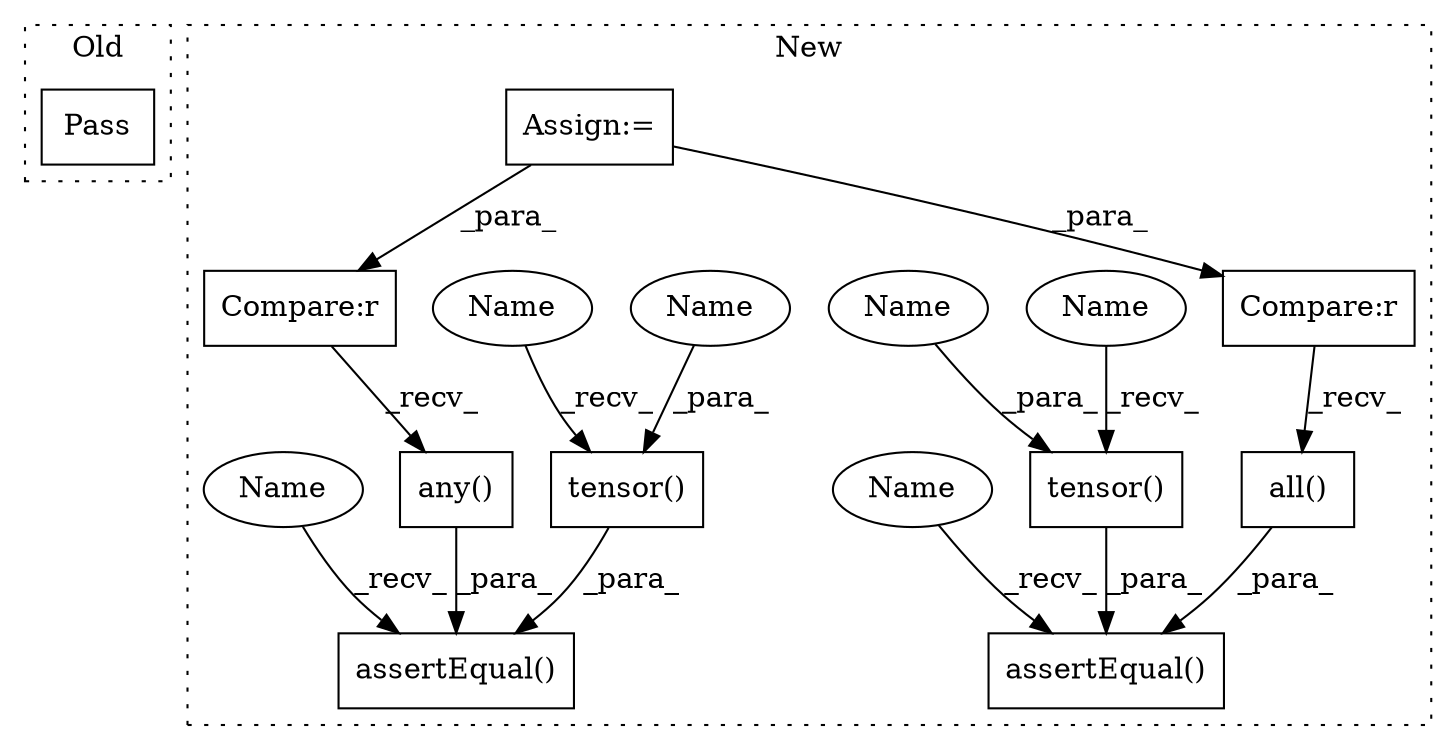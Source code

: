 digraph G {
subgraph cluster0 {
1 [label="Pass" a="62" s="2585" l="4" shape="box"];
label = "Old";
style="dotted";
}
subgraph cluster1 {
2 [label="any()" a="75" s="3651" l="36" shape="box"];
3 [label="assertEqual()" a="75" s="3634,3707" l="17,1" shape="box"];
4 [label="assertEqual()" a="75" s="3739,3812" l="17,1" shape="box"];
5 [label="tensor()" a="75" s="3689,3706" l="13,1" shape="box"];
6 [label="tensor()" a="75" s="3794,3811" l="13,1" shape="box"];
7 [label="all()" a="75" s="3756" l="36" shape="box"];
8 [label="Compare:r" a="40" s="3651" l="30" shape="box"];
9 [label="Compare:r" a="40" s="3756" l="30" shape="box"];
10 [label="Assign:=" a="68" s="2846" l="3" shape="box"];
11 [label="Name" a="87" s="3794" l="5" shape="ellipse"];
12 [label="Name" a="87" s="3689" l="5" shape="ellipse"];
13 [label="Name" a="87" s="3807" l="4" shape="ellipse"];
14 [label="Name" a="87" s="3702" l="4" shape="ellipse"];
15 [label="Name" a="87" s="3739" l="4" shape="ellipse"];
16 [label="Name" a="87" s="3634" l="4" shape="ellipse"];
label = "New";
style="dotted";
}
2 -> 3 [label="_para_"];
5 -> 3 [label="_para_"];
6 -> 4 [label="_para_"];
7 -> 4 [label="_para_"];
8 -> 2 [label="_recv_"];
9 -> 7 [label="_recv_"];
10 -> 8 [label="_para_"];
10 -> 9 [label="_para_"];
11 -> 6 [label="_recv_"];
12 -> 5 [label="_recv_"];
13 -> 6 [label="_para_"];
14 -> 5 [label="_para_"];
15 -> 4 [label="_recv_"];
16 -> 3 [label="_recv_"];
}